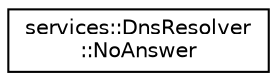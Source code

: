 digraph "Graphical Class Hierarchy"
{
 // INTERACTIVE_SVG=YES
  edge [fontname="Helvetica",fontsize="10",labelfontname="Helvetica",labelfontsize="10"];
  node [fontname="Helvetica",fontsize="10",shape=record];
  rankdir="LR";
  Node0 [label="services::DnsResolver\l::NoAnswer",height=0.2,width=0.4,color="black", fillcolor="white", style="filled",URL="$d2/d7c/structservices_1_1_dns_resolver_1_1_no_answer.html"];
}
